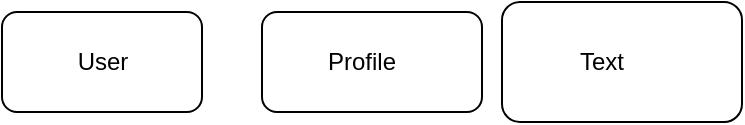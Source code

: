 <mxfile version="21.7.4" type="github">
  <diagram name="Page-1" id="5i9BgO_tMaiidFO3S5mh">
    <mxGraphModel dx="1434" dy="750" grid="1" gridSize="10" guides="1" tooltips="1" connect="1" arrows="1" fold="1" page="1" pageScale="1" pageWidth="850" pageHeight="1100" math="0" shadow="0">
      <root>
        <mxCell id="0" />
        <mxCell id="1" parent="0" />
        <mxCell id="-UpllnAzg_jMRG1EBhzj-1" value="Text" style="text;html=1;strokeColor=none;fillColor=none;align=center;verticalAlign=middle;whiteSpace=wrap;rounded=0;" vertex="1" parent="1">
          <mxGeometry x="50" y="75" width="60" height="30" as="geometry" />
        </mxCell>
        <mxCell id="-UpllnAzg_jMRG1EBhzj-3" value="" style="rounded=1;whiteSpace=wrap;html=1;" vertex="1" parent="1">
          <mxGeometry x="20" y="60" width="100" height="50" as="geometry" />
        </mxCell>
        <mxCell id="-UpllnAzg_jMRG1EBhzj-4" value="User" style="text;html=1;align=center;verticalAlign=middle;resizable=0;points=[];autosize=1;strokeColor=none;fillColor=none;" vertex="1" parent="1">
          <mxGeometry x="45" y="70" width="50" height="30" as="geometry" />
        </mxCell>
        <mxCell id="-UpllnAzg_jMRG1EBhzj-5" value="" style="rounded=1;whiteSpace=wrap;html=1;" vertex="1" parent="1">
          <mxGeometry x="150" y="60" width="110" height="50" as="geometry" />
        </mxCell>
        <mxCell id="-UpllnAzg_jMRG1EBhzj-6" value="Profile" style="text;strokeColor=none;align=center;fillColor=none;html=1;verticalAlign=middle;whiteSpace=wrap;rounded=0;" vertex="1" parent="1">
          <mxGeometry x="170" y="70" width="60" height="30" as="geometry" />
        </mxCell>
        <mxCell id="-UpllnAzg_jMRG1EBhzj-7" value="" style="rounded=1;whiteSpace=wrap;html=1;" vertex="1" parent="1">
          <mxGeometry x="270" y="55" width="120" height="60" as="geometry" />
        </mxCell>
        <mxCell id="-UpllnAzg_jMRG1EBhzj-8" value="Text" style="text;strokeColor=none;align=center;fillColor=none;html=1;verticalAlign=middle;whiteSpace=wrap;rounded=0;" vertex="1" parent="1">
          <mxGeometry x="290" y="70" width="60" height="30" as="geometry" />
        </mxCell>
      </root>
    </mxGraphModel>
  </diagram>
</mxfile>
